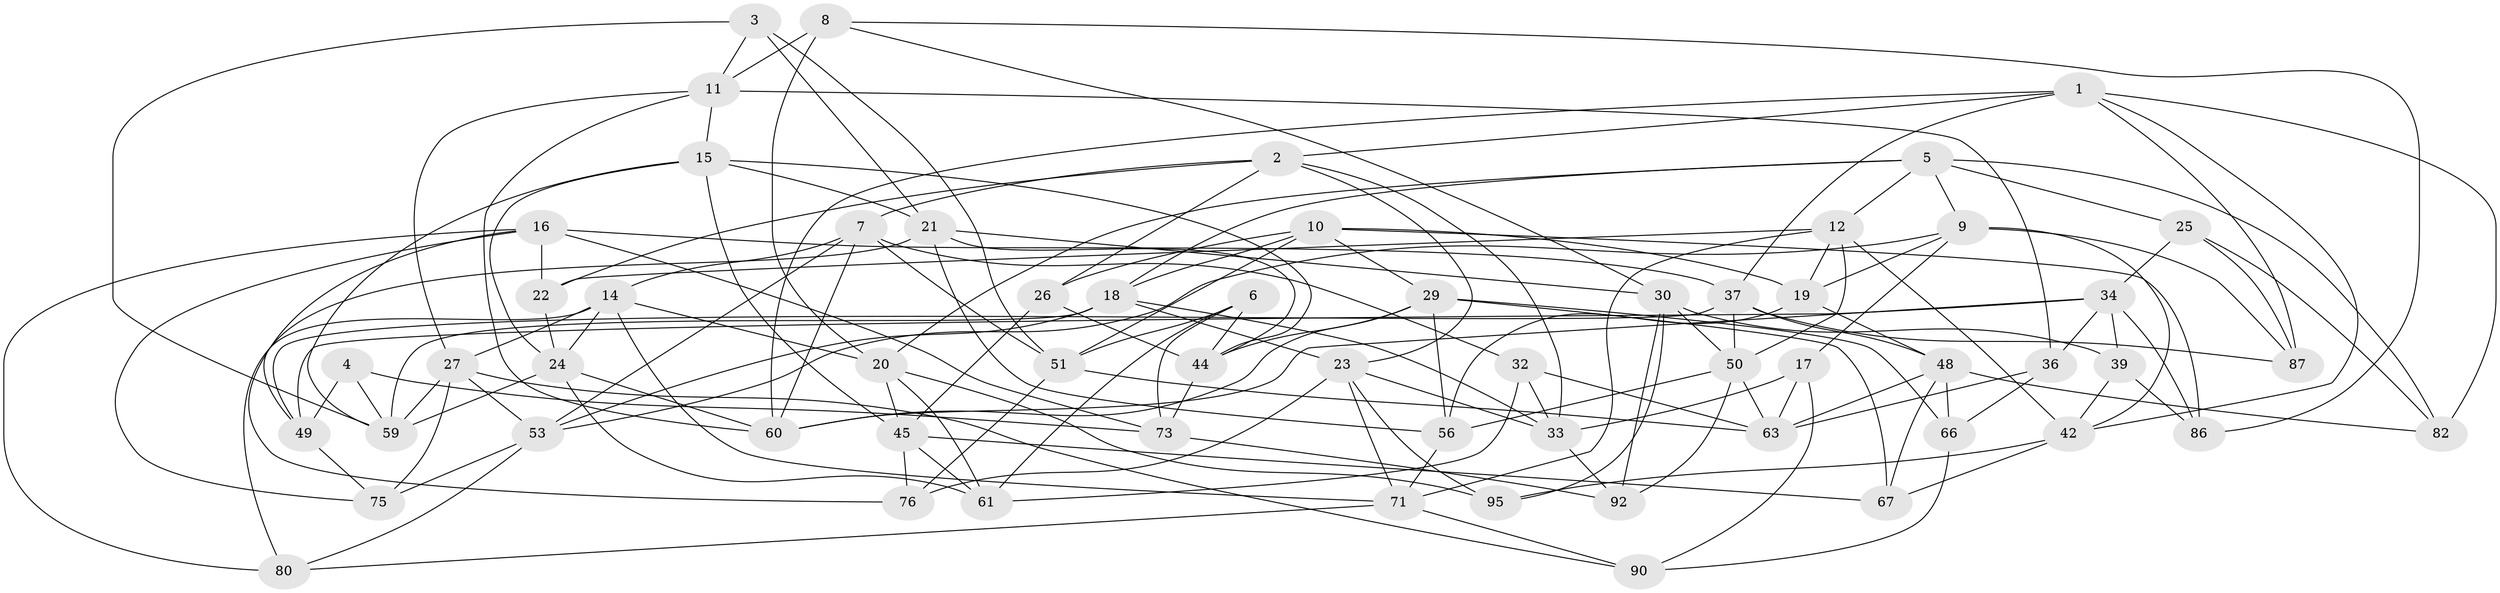 // original degree distribution, {4: 1.0}
// Generated by graph-tools (version 1.1) at 2025/42/03/06/25 10:42:21]
// undirected, 60 vertices, 155 edges
graph export_dot {
graph [start="1"]
  node [color=gray90,style=filled];
  1 [super="+31"];
  2 [super="+47"];
  3;
  4;
  5 [super="+41"];
  6 [super="+93"];
  7 [super="+35"];
  8;
  9 [super="+43"];
  10 [super="+13"];
  11 [super="+46"];
  12 [super="+84"];
  14 [super="+28"];
  15 [super="+64"];
  16 [super="+70"];
  17;
  18 [super="+38"];
  19 [super="+54"];
  20 [super="+40"];
  21 [super="+57"];
  22;
  23 [super="+91"];
  24 [super="+85"];
  25;
  26;
  27 [super="+68"];
  29 [super="+69"];
  30 [super="+65"];
  32;
  33 [super="+97"];
  34 [super="+79"];
  36;
  37 [super="+96"];
  39;
  42 [super="+98"];
  44 [super="+74"];
  45 [super="+55"];
  48 [super="+78"];
  49 [super="+52"];
  50 [super="+94"];
  51 [super="+58"];
  53 [super="+99"];
  56 [super="+89"];
  59 [super="+77"];
  60 [super="+62"];
  61 [super="+81"];
  63 [super="+72"];
  66;
  67;
  71 [super="+88"];
  73 [super="+83"];
  75;
  76;
  80;
  82;
  86;
  87;
  90;
  92;
  95;
  1 -- 82;
  1 -- 87;
  1 -- 60;
  1 -- 2;
  1 -- 42;
  1 -- 37;
  2 -- 33;
  2 -- 23;
  2 -- 26;
  2 -- 22;
  2 -- 7;
  3 -- 21;
  3 -- 51;
  3 -- 59;
  3 -- 11;
  4 -- 49 [weight=2];
  4 -- 59;
  4 -- 73;
  5 -- 25;
  5 -- 12;
  5 -- 9;
  5 -- 18;
  5 -- 82;
  5 -- 20;
  6 -- 61 [weight=2];
  6 -- 44;
  6 -- 73 [weight=2];
  6 -- 51;
  7 -- 51;
  7 -- 14;
  7 -- 32;
  7 -- 60;
  7 -- 53;
  8 -- 11;
  8 -- 20;
  8 -- 86;
  8 -- 30;
  9 -- 17;
  9 -- 42;
  9 -- 19;
  9 -- 87;
  9 -- 53;
  10 -- 29;
  10 -- 26;
  10 -- 86;
  10 -- 51;
  10 -- 19;
  10 -- 18;
  11 -- 36;
  11 -- 27;
  11 -- 60;
  11 -- 15;
  12 -- 71;
  12 -- 50;
  12 -- 42;
  12 -- 19;
  12 -- 22;
  14 -- 71;
  14 -- 20;
  14 -- 24;
  14 -- 80;
  14 -- 27;
  15 -- 21;
  15 -- 59;
  15 -- 24;
  15 -- 44;
  15 -- 45;
  16 -- 73;
  16 -- 75;
  16 -- 22;
  16 -- 80;
  16 -- 76;
  16 -- 37;
  17 -- 90;
  17 -- 33;
  17 -- 63;
  18 -- 33;
  18 -- 53;
  18 -- 59;
  18 -- 23;
  19 -- 56 [weight=2];
  19 -- 48;
  20 -- 45;
  20 -- 61;
  20 -- 95;
  21 -- 49;
  21 -- 56;
  21 -- 44;
  21 -- 30;
  22 -- 24;
  23 -- 95;
  23 -- 76;
  23 -- 33;
  23 -- 71;
  24 -- 59;
  24 -- 60;
  24 -- 61;
  25 -- 82;
  25 -- 87;
  25 -- 34;
  26 -- 44;
  26 -- 45;
  27 -- 53;
  27 -- 75;
  27 -- 90;
  27 -- 59;
  29 -- 60;
  29 -- 67;
  29 -- 56;
  29 -- 66;
  29 -- 44;
  30 -- 39;
  30 -- 92;
  30 -- 50;
  30 -- 95;
  32 -- 33;
  32 -- 61;
  32 -- 63;
  33 -- 92;
  34 -- 86;
  34 -- 60;
  34 -- 36;
  34 -- 39;
  34 -- 49;
  36 -- 66;
  36 -- 63;
  37 -- 87;
  37 -- 48;
  37 -- 49;
  37 -- 50;
  39 -- 86;
  39 -- 42;
  42 -- 67;
  42 -- 95;
  44 -- 73;
  45 -- 76;
  45 -- 67;
  45 -- 61;
  48 -- 67;
  48 -- 66;
  48 -- 82;
  48 -- 63;
  49 -- 75;
  50 -- 92;
  50 -- 63;
  50 -- 56;
  51 -- 63;
  51 -- 76;
  53 -- 80;
  53 -- 75;
  56 -- 71;
  66 -- 90;
  71 -- 80;
  71 -- 90;
  73 -- 92;
}

